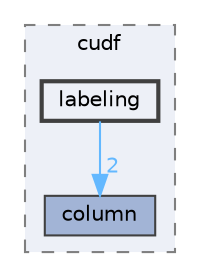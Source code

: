 digraph "D:/gitLibrary/cudf/cpp/include/cudf/labeling"
{
 // LATEX_PDF_SIZE
  bgcolor="transparent";
  edge [fontname=Helvetica,fontsize=10,labelfontname=Helvetica,labelfontsize=10];
  node [fontname=Helvetica,fontsize=10,shape=box,height=0.2,width=0.4];
  compound=true
  subgraph clusterdir_87e6427d1ef099fd52d9d0724c66b062 {
    graph [ bgcolor="#edf0f7", pencolor="grey50", label="cudf", fontname=Helvetica,fontsize=10 style="filled,dashed", URL="dir_87e6427d1ef099fd52d9d0724c66b062.html",tooltip=""]
  dir_fce7e93f70105769e490dda9a6ac64fb [label="column", fillcolor="#a2b4d6", color="grey25", style="filled", URL="dir_fce7e93f70105769e490dda9a6ac64fb.html",tooltip=""];
  dir_2f91b85d2049f58953549b938b21e4cf [label="labeling", fillcolor="#edf0f7", color="grey25", style="filled,bold", URL="dir_2f91b85d2049f58953549b938b21e4cf.html",tooltip=""];
  }
  dir_2f91b85d2049f58953549b938b21e4cf->dir_fce7e93f70105769e490dda9a6ac64fb [headlabel="2", labeldistance=1.5 headhref="dir_000023_000003.html" color="steelblue1" fontcolor="steelblue1"];
}
